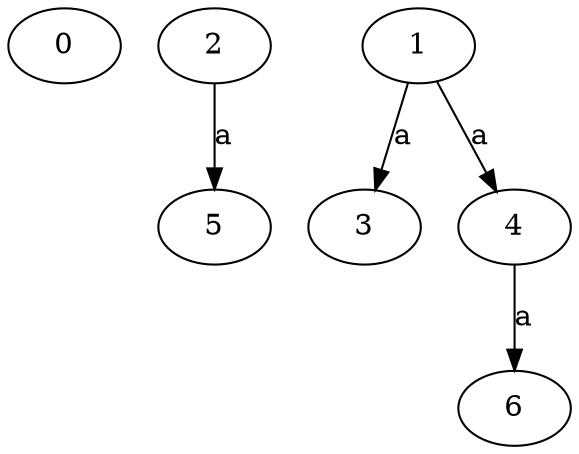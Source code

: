 strict digraph  {
0;
2;
1;
3;
4;
5;
6;
2 -> 5  [label=a];
1 -> 3  [label=a];
1 -> 4  [label=a];
4 -> 6  [label=a];
}
